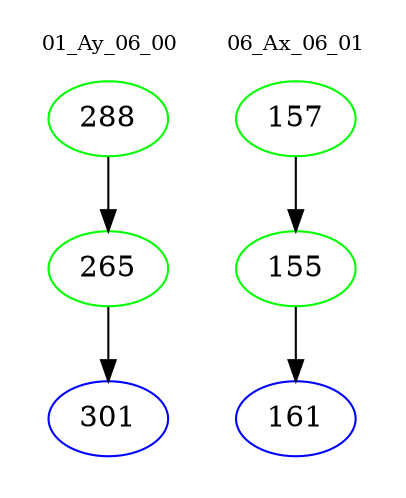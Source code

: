 digraph{
subgraph cluster_0 {
color = white
label = "01_Ay_06_00";
fontsize=10;
T0_288 [label="288", color="green"]
T0_288 -> T0_265 [color="black"]
T0_265 [label="265", color="green"]
T0_265 -> T0_301 [color="black"]
T0_301 [label="301", color="blue"]
}
subgraph cluster_1 {
color = white
label = "06_Ax_06_01";
fontsize=10;
T1_157 [label="157", color="green"]
T1_157 -> T1_155 [color="black"]
T1_155 [label="155", color="green"]
T1_155 -> T1_161 [color="black"]
T1_161 [label="161", color="blue"]
}
}
